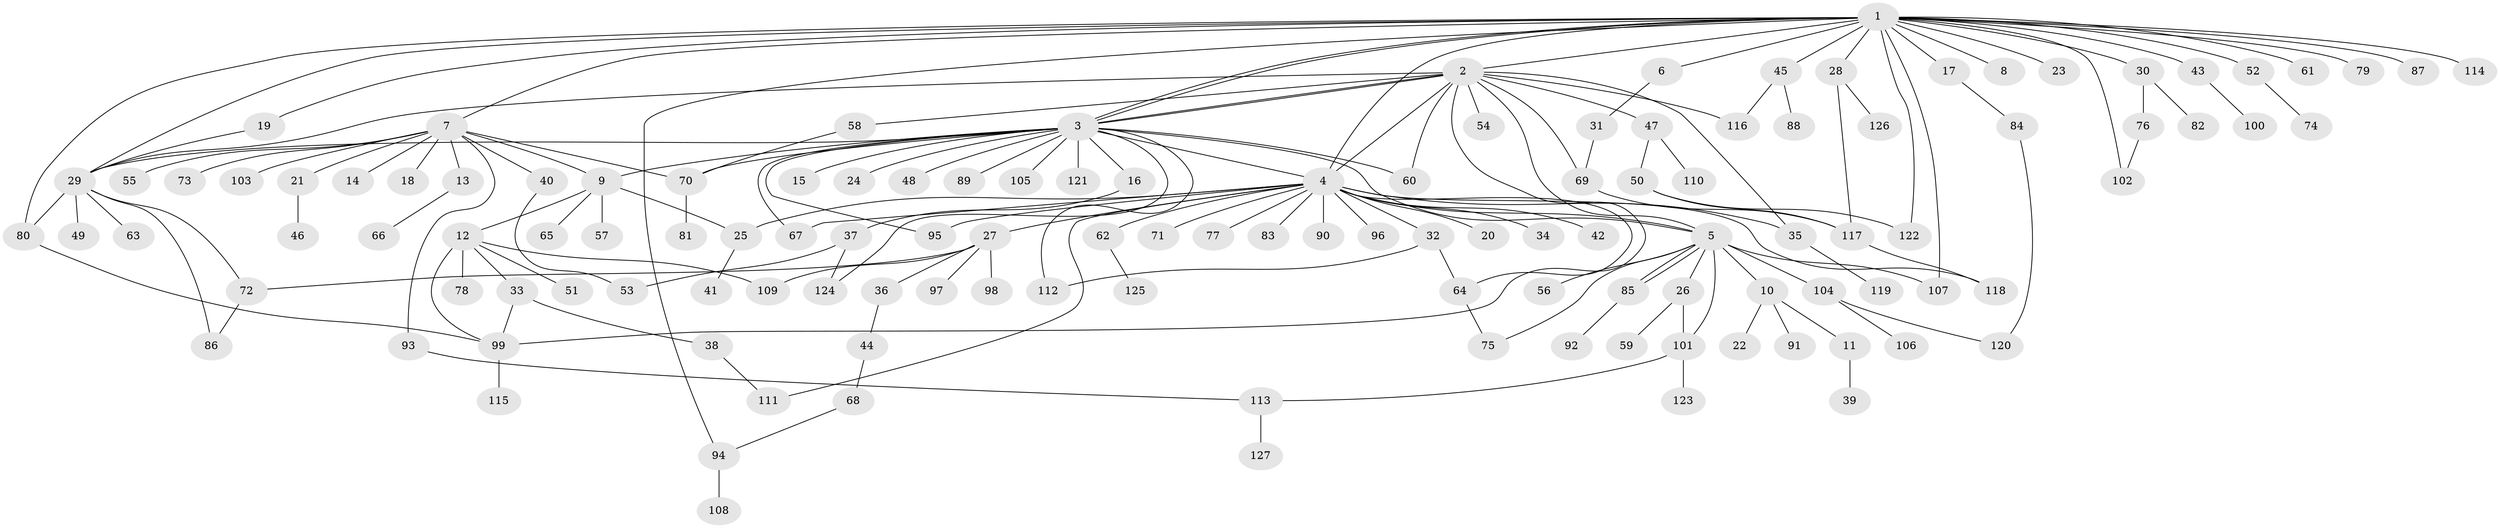 // Generated by graph-tools (version 1.1) at 2025/26/03/09/25 03:26:07]
// undirected, 127 vertices, 170 edges
graph export_dot {
graph [start="1"]
  node [color=gray90,style=filled];
  1;
  2;
  3;
  4;
  5;
  6;
  7;
  8;
  9;
  10;
  11;
  12;
  13;
  14;
  15;
  16;
  17;
  18;
  19;
  20;
  21;
  22;
  23;
  24;
  25;
  26;
  27;
  28;
  29;
  30;
  31;
  32;
  33;
  34;
  35;
  36;
  37;
  38;
  39;
  40;
  41;
  42;
  43;
  44;
  45;
  46;
  47;
  48;
  49;
  50;
  51;
  52;
  53;
  54;
  55;
  56;
  57;
  58;
  59;
  60;
  61;
  62;
  63;
  64;
  65;
  66;
  67;
  68;
  69;
  70;
  71;
  72;
  73;
  74;
  75;
  76;
  77;
  78;
  79;
  80;
  81;
  82;
  83;
  84;
  85;
  86;
  87;
  88;
  89;
  90;
  91;
  92;
  93;
  94;
  95;
  96;
  97;
  98;
  99;
  100;
  101;
  102;
  103;
  104;
  105;
  106;
  107;
  108;
  109;
  110;
  111;
  112;
  113;
  114;
  115;
  116;
  117;
  118;
  119;
  120;
  121;
  122;
  123;
  124;
  125;
  126;
  127;
  1 -- 2;
  1 -- 3;
  1 -- 3;
  1 -- 4;
  1 -- 6;
  1 -- 7;
  1 -- 8;
  1 -- 17;
  1 -- 19;
  1 -- 23;
  1 -- 28;
  1 -- 29;
  1 -- 30;
  1 -- 43;
  1 -- 45;
  1 -- 52;
  1 -- 61;
  1 -- 79;
  1 -- 80;
  1 -- 87;
  1 -- 94;
  1 -- 102;
  1 -- 107;
  1 -- 114;
  1 -- 122;
  2 -- 3;
  2 -- 3;
  2 -- 4;
  2 -- 5;
  2 -- 29;
  2 -- 35;
  2 -- 47;
  2 -- 54;
  2 -- 58;
  2 -- 60;
  2 -- 69;
  2 -- 99;
  2 -- 116;
  3 -- 4;
  3 -- 5;
  3 -- 9;
  3 -- 15;
  3 -- 16;
  3 -- 24;
  3 -- 29;
  3 -- 48;
  3 -- 60;
  3 -- 67;
  3 -- 70;
  3 -- 89;
  3 -- 95;
  3 -- 105;
  3 -- 112;
  3 -- 121;
  3 -- 124;
  4 -- 5;
  4 -- 20;
  4 -- 25;
  4 -- 27;
  4 -- 32;
  4 -- 34;
  4 -- 35;
  4 -- 42;
  4 -- 62;
  4 -- 64;
  4 -- 67;
  4 -- 71;
  4 -- 77;
  4 -- 83;
  4 -- 90;
  4 -- 95;
  4 -- 96;
  4 -- 111;
  4 -- 118;
  5 -- 10;
  5 -- 26;
  5 -- 56;
  5 -- 75;
  5 -- 85;
  5 -- 85;
  5 -- 101;
  5 -- 104;
  5 -- 107;
  6 -- 31;
  7 -- 9;
  7 -- 13;
  7 -- 14;
  7 -- 18;
  7 -- 21;
  7 -- 40;
  7 -- 55;
  7 -- 70;
  7 -- 73;
  7 -- 93;
  7 -- 103;
  9 -- 12;
  9 -- 25;
  9 -- 57;
  9 -- 65;
  10 -- 11;
  10 -- 22;
  10 -- 91;
  11 -- 39;
  12 -- 33;
  12 -- 51;
  12 -- 78;
  12 -- 99;
  12 -- 109;
  13 -- 66;
  16 -- 37;
  17 -- 84;
  19 -- 29;
  21 -- 46;
  25 -- 41;
  26 -- 59;
  26 -- 101;
  27 -- 36;
  27 -- 72;
  27 -- 97;
  27 -- 98;
  27 -- 109;
  28 -- 117;
  28 -- 126;
  29 -- 49;
  29 -- 63;
  29 -- 72;
  29 -- 80;
  29 -- 86;
  30 -- 76;
  30 -- 82;
  31 -- 69;
  32 -- 64;
  32 -- 112;
  33 -- 38;
  33 -- 99;
  35 -- 119;
  36 -- 44;
  37 -- 53;
  37 -- 124;
  38 -- 111;
  40 -- 53;
  43 -- 100;
  44 -- 68;
  45 -- 88;
  45 -- 116;
  47 -- 50;
  47 -- 110;
  50 -- 117;
  50 -- 122;
  52 -- 74;
  58 -- 70;
  62 -- 125;
  64 -- 75;
  68 -- 94;
  69 -- 117;
  70 -- 81;
  72 -- 86;
  76 -- 102;
  80 -- 99;
  84 -- 120;
  85 -- 92;
  93 -- 113;
  94 -- 108;
  99 -- 115;
  101 -- 113;
  101 -- 123;
  104 -- 106;
  104 -- 120;
  113 -- 127;
  117 -- 118;
}
